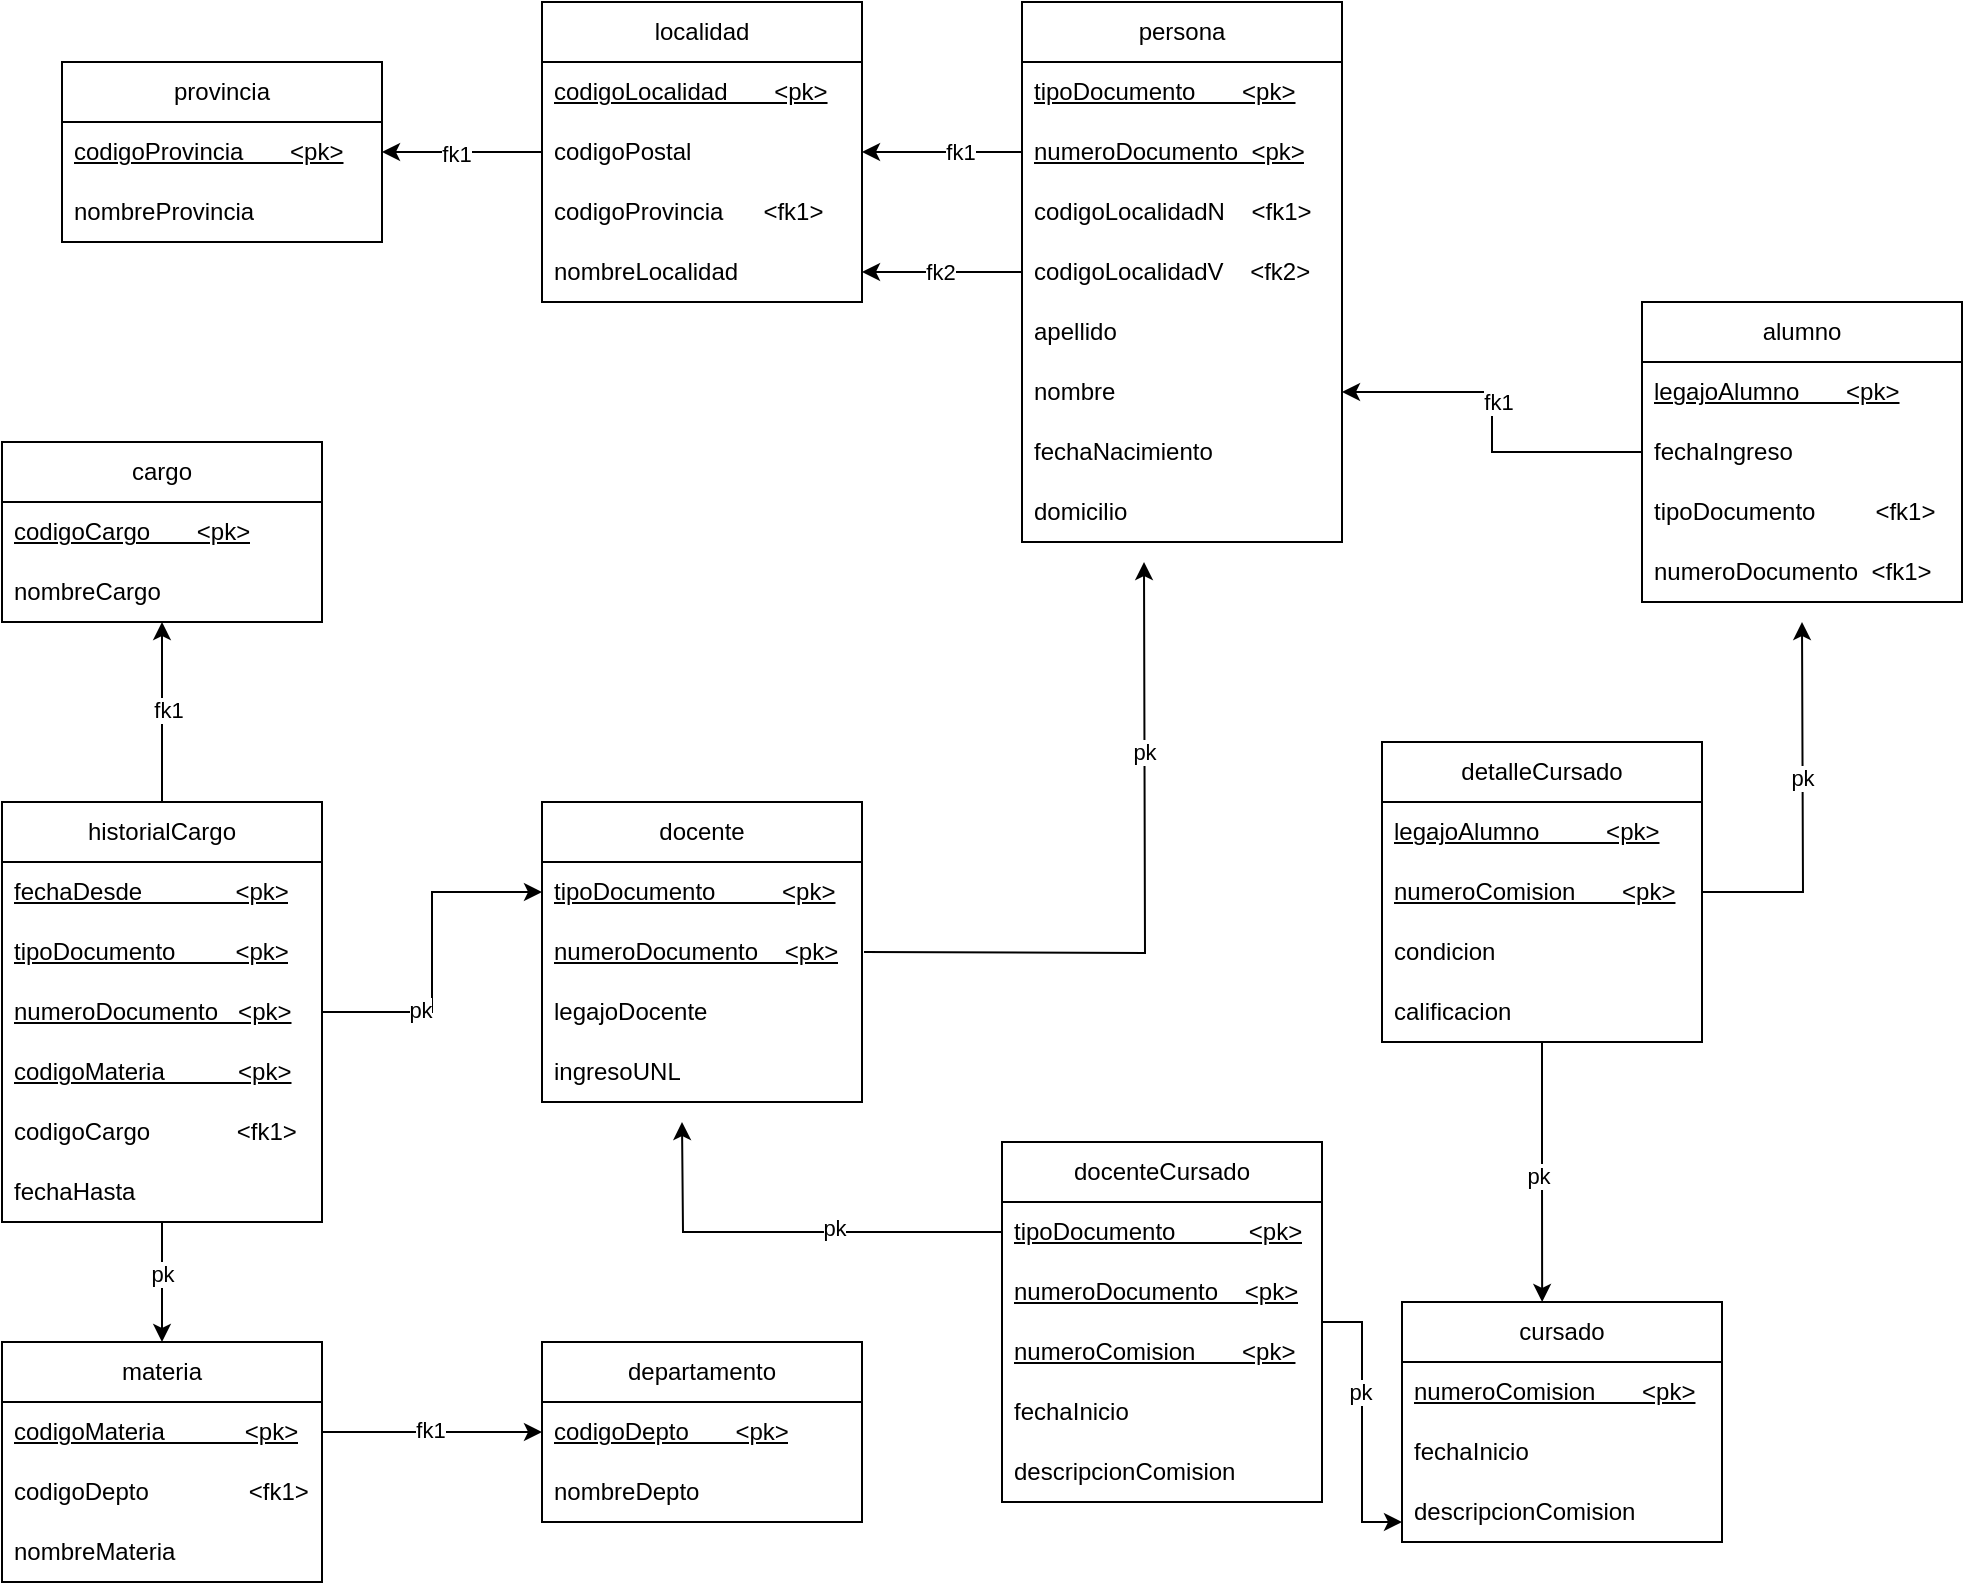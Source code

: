 <mxfile version="24.7.8">
  <diagram name="Page-1" id="DkkqO1HHNTkg7KhhaJUi">
    <mxGraphModel dx="1368" dy="790" grid="1" gridSize="10" guides="1" tooltips="1" connect="1" arrows="1" fold="1" page="1" pageScale="1" pageWidth="850" pageHeight="1100" math="0" shadow="0">
      <root>
        <mxCell id="0" />
        <mxCell id="1" parent="0" />
        <mxCell id="9KElYsGexBoUN2LWAdsH-1" value="provincia" style="swimlane;fontStyle=0;childLayout=stackLayout;horizontal=1;startSize=30;horizontalStack=0;resizeParent=1;resizeParentMax=0;resizeLast=0;collapsible=1;marginBottom=0;whiteSpace=wrap;html=1;" vertex="1" parent="1">
          <mxGeometry x="50" y="60" width="160" height="90" as="geometry" />
        </mxCell>
        <mxCell id="9KElYsGexBoUN2LWAdsH-2" value="&lt;u&gt;codigoProvincia&amp;nbsp;&amp;nbsp;&amp;nbsp;&amp;nbsp;&amp;nbsp;&amp;nbsp; &amp;lt;pk&amp;gt;&lt;/u&gt;" style="text;strokeColor=none;fillColor=none;align=left;verticalAlign=middle;spacingLeft=4;spacingRight=4;overflow=hidden;points=[[0,0.5],[1,0.5]];portConstraint=eastwest;rotatable=0;whiteSpace=wrap;html=1;" vertex="1" parent="9KElYsGexBoUN2LWAdsH-1">
          <mxGeometry y="30" width="160" height="30" as="geometry" />
        </mxCell>
        <mxCell id="9KElYsGexBoUN2LWAdsH-3" value="nombreProvincia" style="text;strokeColor=none;fillColor=none;align=left;verticalAlign=middle;spacingLeft=4;spacingRight=4;overflow=hidden;points=[[0,0.5],[1,0.5]];portConstraint=eastwest;rotatable=0;whiteSpace=wrap;html=1;" vertex="1" parent="9KElYsGexBoUN2LWAdsH-1">
          <mxGeometry y="60" width="160" height="30" as="geometry" />
        </mxCell>
        <mxCell id="9KElYsGexBoUN2LWAdsH-5" value="&lt;div&gt;cargo&lt;/div&gt;" style="swimlane;fontStyle=0;childLayout=stackLayout;horizontal=1;startSize=30;horizontalStack=0;resizeParent=1;resizeParentMax=0;resizeLast=0;collapsible=1;marginBottom=0;whiteSpace=wrap;html=1;" vertex="1" parent="1">
          <mxGeometry x="20" y="250" width="160" height="90" as="geometry" />
        </mxCell>
        <mxCell id="9KElYsGexBoUN2LWAdsH-6" value="&lt;u&gt;codigoCargo &amp;nbsp;&amp;nbsp;&amp;nbsp;&amp;nbsp;&amp;nbsp; &amp;lt;pk&amp;gt;&lt;/u&gt;" style="text;strokeColor=none;fillColor=none;align=left;verticalAlign=middle;spacingLeft=4;spacingRight=4;overflow=hidden;points=[[0,0.5],[1,0.5]];portConstraint=eastwest;rotatable=0;whiteSpace=wrap;html=1;" vertex="1" parent="9KElYsGexBoUN2LWAdsH-5">
          <mxGeometry y="30" width="160" height="30" as="geometry" />
        </mxCell>
        <mxCell id="9KElYsGexBoUN2LWAdsH-7" value="nombreCargo" style="text;strokeColor=none;fillColor=none;align=left;verticalAlign=middle;spacingLeft=4;spacingRight=4;overflow=hidden;points=[[0,0.5],[1,0.5]];portConstraint=eastwest;rotatable=0;whiteSpace=wrap;html=1;" vertex="1" parent="9KElYsGexBoUN2LWAdsH-5">
          <mxGeometry y="60" width="160" height="30" as="geometry" />
        </mxCell>
        <mxCell id="9KElYsGexBoUN2LWAdsH-8" value="departamento" style="swimlane;fontStyle=0;childLayout=stackLayout;horizontal=1;startSize=30;horizontalStack=0;resizeParent=1;resizeParentMax=0;resizeLast=0;collapsible=1;marginBottom=0;whiteSpace=wrap;html=1;" vertex="1" parent="1">
          <mxGeometry x="290" y="700" width="160" height="90" as="geometry" />
        </mxCell>
        <mxCell id="9KElYsGexBoUN2LWAdsH-9" value="&lt;u&gt;codigoDepto &amp;nbsp;&amp;nbsp;&amp;nbsp;&amp;nbsp;&amp;nbsp; &amp;lt;pk&amp;gt;&lt;/u&gt;" style="text;strokeColor=none;fillColor=none;align=left;verticalAlign=middle;spacingLeft=4;spacingRight=4;overflow=hidden;points=[[0,0.5],[1,0.5]];portConstraint=eastwest;rotatable=0;whiteSpace=wrap;html=1;" vertex="1" parent="9KElYsGexBoUN2LWAdsH-8">
          <mxGeometry y="30" width="160" height="30" as="geometry" />
        </mxCell>
        <mxCell id="9KElYsGexBoUN2LWAdsH-10" value="&lt;div&gt;nombreDepto&lt;/div&gt;" style="text;strokeColor=none;fillColor=none;align=left;verticalAlign=middle;spacingLeft=4;spacingRight=4;overflow=hidden;points=[[0,0.5],[1,0.5]];portConstraint=eastwest;rotatable=0;whiteSpace=wrap;html=1;" vertex="1" parent="9KElYsGexBoUN2LWAdsH-8">
          <mxGeometry y="60" width="160" height="30" as="geometry" />
        </mxCell>
        <mxCell id="9KElYsGexBoUN2LWAdsH-16" style="edgeStyle=orthogonalEdgeStyle;rounded=0;orthogonalLoop=1;jettySize=auto;html=1;entryX=1;entryY=0.5;entryDx=0;entryDy=0;" edge="1" parent="1" source="9KElYsGexBoUN2LWAdsH-11" target="9KElYsGexBoUN2LWAdsH-2">
          <mxGeometry relative="1" as="geometry" />
        </mxCell>
        <mxCell id="9KElYsGexBoUN2LWAdsH-54" value="fk1" style="edgeLabel;html=1;align=center;verticalAlign=middle;resizable=0;points=[];" vertex="1" connectable="0" parent="9KElYsGexBoUN2LWAdsH-16">
          <mxGeometry x="0.086" y="1" relative="1" as="geometry">
            <mxPoint as="offset" />
          </mxGeometry>
        </mxCell>
        <mxCell id="9KElYsGexBoUN2LWAdsH-11" value="localidad" style="swimlane;fontStyle=0;childLayout=stackLayout;horizontal=1;startSize=30;horizontalStack=0;resizeParent=1;resizeParentMax=0;resizeLast=0;collapsible=1;marginBottom=0;whiteSpace=wrap;html=1;" vertex="1" parent="1">
          <mxGeometry x="290" y="30" width="160" height="150" as="geometry" />
        </mxCell>
        <mxCell id="9KElYsGexBoUN2LWAdsH-12" value="&lt;u&gt;codigoLocalidad &amp;nbsp;&amp;nbsp;&amp;nbsp;&amp;nbsp;&amp;nbsp; &amp;lt;pk&amp;gt;&lt;/u&gt;" style="text;strokeColor=none;fillColor=none;align=left;verticalAlign=middle;spacingLeft=4;spacingRight=4;overflow=hidden;points=[[0,0.5],[1,0.5]];portConstraint=eastwest;rotatable=0;whiteSpace=wrap;html=1;" vertex="1" parent="9KElYsGexBoUN2LWAdsH-11">
          <mxGeometry y="30" width="160" height="30" as="geometry" />
        </mxCell>
        <mxCell id="9KElYsGexBoUN2LWAdsH-14" value="codigoPostal" style="text;strokeColor=none;fillColor=none;align=left;verticalAlign=middle;spacingLeft=4;spacingRight=4;overflow=hidden;points=[[0,0.5],[1,0.5]];portConstraint=eastwest;rotatable=0;whiteSpace=wrap;html=1;" vertex="1" parent="9KElYsGexBoUN2LWAdsH-11">
          <mxGeometry y="60" width="160" height="30" as="geometry" />
        </mxCell>
        <mxCell id="9KElYsGexBoUN2LWAdsH-15" value="codigoProvincia&amp;nbsp;&amp;nbsp;&amp;nbsp;&amp;nbsp;&amp;nbsp; &amp;lt;fk1&amp;gt;" style="text;strokeColor=none;fillColor=none;align=left;verticalAlign=middle;spacingLeft=4;spacingRight=4;overflow=hidden;points=[[0,0.5],[1,0.5]];portConstraint=eastwest;rotatable=0;whiteSpace=wrap;html=1;" vertex="1" parent="9KElYsGexBoUN2LWAdsH-11">
          <mxGeometry y="90" width="160" height="30" as="geometry" />
        </mxCell>
        <mxCell id="9KElYsGexBoUN2LWAdsH-13" value="nombreLocalidad" style="text;strokeColor=none;fillColor=none;align=left;verticalAlign=middle;spacingLeft=4;spacingRight=4;overflow=hidden;points=[[0,0.5],[1,0.5]];portConstraint=eastwest;rotatable=0;whiteSpace=wrap;html=1;" vertex="1" parent="9KElYsGexBoUN2LWAdsH-11">
          <mxGeometry y="120" width="160" height="30" as="geometry" />
        </mxCell>
        <mxCell id="9KElYsGexBoUN2LWAdsH-22" value="persona" style="swimlane;fontStyle=0;childLayout=stackLayout;horizontal=1;startSize=30;horizontalStack=0;resizeParent=1;resizeParentMax=0;resizeLast=0;collapsible=1;marginBottom=0;whiteSpace=wrap;html=1;" vertex="1" parent="1">
          <mxGeometry x="530" y="30" width="160" height="270" as="geometry" />
        </mxCell>
        <mxCell id="9KElYsGexBoUN2LWAdsH-23" value="&lt;u&gt;tipoDocumento &amp;nbsp;&amp;nbsp;&amp;nbsp;&amp;nbsp;&amp;nbsp; &amp;lt;pk&amp;gt;&lt;/u&gt;" style="text;strokeColor=none;fillColor=none;align=left;verticalAlign=middle;spacingLeft=4;spacingRight=4;overflow=hidden;points=[[0,0.5],[1,0.5]];portConstraint=eastwest;rotatable=0;whiteSpace=wrap;html=1;" vertex="1" parent="9KElYsGexBoUN2LWAdsH-22">
          <mxGeometry y="30" width="160" height="30" as="geometry" />
        </mxCell>
        <mxCell id="9KElYsGexBoUN2LWAdsH-24" value="&lt;u&gt;numeroDocumento&amp;nbsp; &amp;lt;pk&amp;gt;&lt;/u&gt;" style="text;strokeColor=none;fillColor=none;align=left;verticalAlign=middle;spacingLeft=4;spacingRight=4;overflow=hidden;points=[[0,0.5],[1,0.5]];portConstraint=eastwest;rotatable=0;whiteSpace=wrap;html=1;" vertex="1" parent="9KElYsGexBoUN2LWAdsH-22">
          <mxGeometry y="60" width="160" height="30" as="geometry" />
        </mxCell>
        <mxCell id="9KElYsGexBoUN2LWAdsH-33" value="codigoLocalidadN&amp;nbsp;&amp;nbsp;&amp;nbsp; &amp;lt;fk1&amp;gt;" style="text;strokeColor=none;fillColor=none;align=left;verticalAlign=middle;spacingLeft=4;spacingRight=4;overflow=hidden;points=[[0,0.5],[1,0.5]];portConstraint=eastwest;rotatable=0;whiteSpace=wrap;html=1;" vertex="1" parent="9KElYsGexBoUN2LWAdsH-22">
          <mxGeometry y="90" width="160" height="30" as="geometry" />
        </mxCell>
        <mxCell id="9KElYsGexBoUN2LWAdsH-34" value="codigoLocalidadV&amp;nbsp;&amp;nbsp;&amp;nbsp; &amp;lt;fk2&amp;gt;" style="text;strokeColor=none;fillColor=none;align=left;verticalAlign=middle;spacingLeft=4;spacingRight=4;overflow=hidden;points=[[0,0.5],[1,0.5]];portConstraint=eastwest;rotatable=0;whiteSpace=wrap;html=1;" vertex="1" parent="9KElYsGexBoUN2LWAdsH-22">
          <mxGeometry y="120" width="160" height="30" as="geometry" />
        </mxCell>
        <mxCell id="9KElYsGexBoUN2LWAdsH-31" value="apellido" style="text;strokeColor=none;fillColor=none;align=left;verticalAlign=middle;spacingLeft=4;spacingRight=4;overflow=hidden;points=[[0,0.5],[1,0.5]];portConstraint=eastwest;rotatable=0;whiteSpace=wrap;html=1;" vertex="1" parent="9KElYsGexBoUN2LWAdsH-22">
          <mxGeometry y="150" width="160" height="30" as="geometry" />
        </mxCell>
        <mxCell id="9KElYsGexBoUN2LWAdsH-32" value="nombre" style="text;strokeColor=none;fillColor=none;align=left;verticalAlign=middle;spacingLeft=4;spacingRight=4;overflow=hidden;points=[[0,0.5],[1,0.5]];portConstraint=eastwest;rotatable=0;whiteSpace=wrap;html=1;" vertex="1" parent="9KElYsGexBoUN2LWAdsH-22">
          <mxGeometry y="180" width="160" height="30" as="geometry" />
        </mxCell>
        <mxCell id="9KElYsGexBoUN2LWAdsH-30" value="fechaNacimiento" style="text;strokeColor=none;fillColor=none;align=left;verticalAlign=middle;spacingLeft=4;spacingRight=4;overflow=hidden;points=[[0,0.5],[1,0.5]];portConstraint=eastwest;rotatable=0;whiteSpace=wrap;html=1;" vertex="1" parent="9KElYsGexBoUN2LWAdsH-22">
          <mxGeometry y="210" width="160" height="30" as="geometry" />
        </mxCell>
        <mxCell id="9KElYsGexBoUN2LWAdsH-25" value="&lt;div&gt;domicilio&lt;/div&gt;" style="text;strokeColor=none;fillColor=none;align=left;verticalAlign=middle;spacingLeft=4;spacingRight=4;overflow=hidden;points=[[0,0.5],[1,0.5]];portConstraint=eastwest;rotatable=0;whiteSpace=wrap;html=1;" vertex="1" parent="9KElYsGexBoUN2LWAdsH-22">
          <mxGeometry y="240" width="160" height="30" as="geometry" />
        </mxCell>
        <mxCell id="9KElYsGexBoUN2LWAdsH-38" style="edgeStyle=orthogonalEdgeStyle;rounded=0;orthogonalLoop=1;jettySize=auto;html=1;entryX=1;entryY=0.5;entryDx=0;entryDy=0;" edge="1" parent="1" source="9KElYsGexBoUN2LWAdsH-24" target="9KElYsGexBoUN2LWAdsH-14">
          <mxGeometry relative="1" as="geometry" />
        </mxCell>
        <mxCell id="9KElYsGexBoUN2LWAdsH-51" value="fk1" style="edgeLabel;html=1;align=center;verticalAlign=middle;resizable=0;points=[];" vertex="1" connectable="0" parent="9KElYsGexBoUN2LWAdsH-38">
          <mxGeometry x="-0.229" relative="1" as="geometry">
            <mxPoint as="offset" />
          </mxGeometry>
        </mxCell>
        <mxCell id="9KElYsGexBoUN2LWAdsH-46" style="edgeStyle=orthogonalEdgeStyle;rounded=0;orthogonalLoop=1;jettySize=auto;html=1;" edge="1" parent="1">
          <mxGeometry relative="1" as="geometry">
            <mxPoint x="591" y="310" as="targetPoint" />
            <mxPoint x="451" y="505" as="sourcePoint" />
          </mxGeometry>
        </mxCell>
        <mxCell id="9KElYsGexBoUN2LWAdsH-58" value="&lt;div&gt;pk&lt;/div&gt;" style="edgeLabel;html=1;align=center;verticalAlign=middle;resizable=0;points=[];" vertex="1" connectable="0" parent="9KElYsGexBoUN2LWAdsH-46">
          <mxGeometry x="0.434" relative="1" as="geometry">
            <mxPoint as="offset" />
          </mxGeometry>
        </mxCell>
        <mxCell id="9KElYsGexBoUN2LWAdsH-39" value="docente" style="swimlane;fontStyle=0;childLayout=stackLayout;horizontal=1;startSize=30;horizontalStack=0;resizeParent=1;resizeParentMax=0;resizeLast=0;collapsible=1;marginBottom=0;whiteSpace=wrap;html=1;" vertex="1" parent="1">
          <mxGeometry x="290" y="430" width="160" height="150" as="geometry">
            <mxRectangle x="290" y="430" width="80" height="30" as="alternateBounds" />
          </mxGeometry>
        </mxCell>
        <mxCell id="9KElYsGexBoUN2LWAdsH-56" value="&lt;u&gt;tipoDocumento &amp;nbsp;&amp;nbsp; &amp;nbsp;&amp;nbsp;&amp;nbsp;&amp;nbsp;&amp;nbsp; &amp;lt;pk&amp;gt;&lt;/u&gt;" style="text;strokeColor=none;fillColor=none;align=left;verticalAlign=middle;spacingLeft=4;spacingRight=4;overflow=hidden;points=[[0,0.5],[1,0.5]];portConstraint=eastwest;rotatable=0;whiteSpace=wrap;html=1;" vertex="1" parent="9KElYsGexBoUN2LWAdsH-39">
          <mxGeometry y="30" width="160" height="30" as="geometry" />
        </mxCell>
        <mxCell id="9KElYsGexBoUN2LWAdsH-57" value="&lt;u&gt;numeroDocumento&amp;nbsp;&amp;nbsp;&amp;nbsp; &amp;lt;pk&amp;gt;&lt;/u&gt;" style="text;strokeColor=none;fillColor=none;align=left;verticalAlign=middle;spacingLeft=4;spacingRight=4;overflow=hidden;points=[[0,0.5],[1,0.5]];portConstraint=eastwest;rotatable=0;whiteSpace=wrap;html=1;" vertex="1" parent="9KElYsGexBoUN2LWAdsH-39">
          <mxGeometry y="60" width="160" height="30" as="geometry" />
        </mxCell>
        <mxCell id="9KElYsGexBoUN2LWAdsH-40" value="legajoDocente &amp;nbsp;&amp;nbsp;&amp;nbsp; " style="text;strokeColor=none;fillColor=none;align=left;verticalAlign=middle;spacingLeft=4;spacingRight=4;overflow=hidden;points=[[0,0.5],[1,0.5]];portConstraint=eastwest;rotatable=0;whiteSpace=wrap;html=1;" vertex="1" parent="9KElYsGexBoUN2LWAdsH-39">
          <mxGeometry y="90" width="160" height="30" as="geometry" />
        </mxCell>
        <mxCell id="9KElYsGexBoUN2LWAdsH-41" value="ingresoUNL" style="text;strokeColor=none;fillColor=none;align=left;verticalAlign=middle;spacingLeft=4;spacingRight=4;overflow=hidden;points=[[0,0.5],[1,0.5]];portConstraint=eastwest;rotatable=0;whiteSpace=wrap;html=1;" vertex="1" parent="9KElYsGexBoUN2LWAdsH-39">
          <mxGeometry y="120" width="160" height="30" as="geometry" />
        </mxCell>
        <mxCell id="9KElYsGexBoUN2LWAdsH-42" value="alumno" style="swimlane;fontStyle=0;childLayout=stackLayout;horizontal=1;startSize=30;horizontalStack=0;resizeParent=1;resizeParentMax=0;resizeLast=0;collapsible=1;marginBottom=0;whiteSpace=wrap;html=1;" vertex="1" parent="1">
          <mxGeometry x="840" y="180" width="160" height="150" as="geometry" />
        </mxCell>
        <mxCell id="9KElYsGexBoUN2LWAdsH-43" value="&lt;u&gt;legajoAlumno &amp;nbsp;&amp;nbsp;&amp;nbsp;&amp;nbsp;&amp;nbsp; &amp;lt;pk&amp;gt;&lt;/u&gt;" style="text;strokeColor=none;fillColor=none;align=left;verticalAlign=middle;spacingLeft=4;spacingRight=4;overflow=hidden;points=[[0,0.5],[1,0.5]];portConstraint=eastwest;rotatable=0;whiteSpace=wrap;html=1;" vertex="1" parent="9KElYsGexBoUN2LWAdsH-42">
          <mxGeometry y="30" width="160" height="30" as="geometry" />
        </mxCell>
        <mxCell id="9KElYsGexBoUN2LWAdsH-47" value="fechaIngreso" style="text;strokeColor=none;fillColor=none;align=left;verticalAlign=middle;spacingLeft=4;spacingRight=4;overflow=hidden;points=[[0,0.5],[1,0.5]];portConstraint=eastwest;rotatable=0;whiteSpace=wrap;html=1;" vertex="1" parent="9KElYsGexBoUN2LWAdsH-42">
          <mxGeometry y="60" width="160" height="30" as="geometry" />
        </mxCell>
        <mxCell id="9KElYsGexBoUN2LWAdsH-44" value="tipoDocumento&amp;nbsp;&amp;nbsp;&amp;nbsp;&amp;nbsp;&amp;nbsp;&amp;nbsp;&amp;nbsp;&amp;nbsp; &amp;lt;fk1&amp;gt;" style="text;strokeColor=none;fillColor=none;align=left;verticalAlign=middle;spacingLeft=4;spacingRight=4;overflow=hidden;points=[[0,0.5],[1,0.5]];portConstraint=eastwest;rotatable=0;whiteSpace=wrap;html=1;" vertex="1" parent="9KElYsGexBoUN2LWAdsH-42">
          <mxGeometry y="90" width="160" height="30" as="geometry" />
        </mxCell>
        <mxCell id="9KElYsGexBoUN2LWAdsH-48" value="numeroDocumento&amp;nbsp; &amp;lt;fk1&amp;gt;" style="text;strokeColor=none;fillColor=none;align=left;verticalAlign=middle;spacingLeft=4;spacingRight=4;overflow=hidden;points=[[0,0.5],[1,0.5]];portConstraint=eastwest;rotatable=0;whiteSpace=wrap;html=1;" vertex="1" parent="9KElYsGexBoUN2LWAdsH-42">
          <mxGeometry y="120" width="160" height="30" as="geometry" />
        </mxCell>
        <mxCell id="9KElYsGexBoUN2LWAdsH-45" style="edgeStyle=orthogonalEdgeStyle;rounded=0;orthogonalLoop=1;jettySize=auto;html=1;entryX=1;entryY=0.5;entryDx=0;entryDy=0;" edge="1" parent="1" source="9KElYsGexBoUN2LWAdsH-42" target="9KElYsGexBoUN2LWAdsH-32">
          <mxGeometry relative="1" as="geometry" />
        </mxCell>
        <mxCell id="9KElYsGexBoUN2LWAdsH-49" value="fk1" style="edgeLabel;html=1;align=center;verticalAlign=middle;resizable=0;points=[];" vertex="1" connectable="0" parent="9KElYsGexBoUN2LWAdsH-45">
          <mxGeometry x="0.115" y="-3" relative="1" as="geometry">
            <mxPoint as="offset" />
          </mxGeometry>
        </mxCell>
        <mxCell id="9KElYsGexBoUN2LWAdsH-52" style="edgeStyle=orthogonalEdgeStyle;rounded=0;orthogonalLoop=1;jettySize=auto;html=1;entryX=1;entryY=0.5;entryDx=0;entryDy=0;" edge="1" parent="1" source="9KElYsGexBoUN2LWAdsH-34" target="9KElYsGexBoUN2LWAdsH-13">
          <mxGeometry relative="1" as="geometry" />
        </mxCell>
        <mxCell id="9KElYsGexBoUN2LWAdsH-53" value="fk2" style="edgeLabel;html=1;align=center;verticalAlign=middle;resizable=0;points=[];" vertex="1" connectable="0" parent="9KElYsGexBoUN2LWAdsH-52">
          <mxGeometry x="0.043" relative="1" as="geometry">
            <mxPoint as="offset" />
          </mxGeometry>
        </mxCell>
        <mxCell id="9KElYsGexBoUN2LWAdsH-65" style="edgeStyle=orthogonalEdgeStyle;rounded=0;orthogonalLoop=1;jettySize=auto;html=1;entryX=0;entryY=0.5;entryDx=0;entryDy=0;" edge="1" parent="1" source="9KElYsGexBoUN2LWAdsH-62" target="9KElYsGexBoUN2LWAdsH-56">
          <mxGeometry relative="1" as="geometry" />
        </mxCell>
        <mxCell id="9KElYsGexBoUN2LWAdsH-68" value="pk" style="edgeLabel;html=1;align=center;verticalAlign=middle;resizable=0;points=[];" vertex="1" connectable="0" parent="9KElYsGexBoUN2LWAdsH-65">
          <mxGeometry x="-0.424" y="1" relative="1" as="geometry">
            <mxPoint as="offset" />
          </mxGeometry>
        </mxCell>
        <mxCell id="9KElYsGexBoUN2LWAdsH-70" style="edgeStyle=orthogonalEdgeStyle;rounded=0;orthogonalLoop=1;jettySize=auto;html=1;" edge="1" parent="1" source="9KElYsGexBoUN2LWAdsH-62">
          <mxGeometry relative="1" as="geometry">
            <mxPoint x="100" y="340" as="targetPoint" />
          </mxGeometry>
        </mxCell>
        <mxCell id="9KElYsGexBoUN2LWAdsH-71" value="fk1" style="edgeLabel;html=1;align=center;verticalAlign=middle;resizable=0;points=[];" vertex="1" connectable="0" parent="9KElYsGexBoUN2LWAdsH-70">
          <mxGeometry x="0.03" y="-2" relative="1" as="geometry">
            <mxPoint as="offset" />
          </mxGeometry>
        </mxCell>
        <mxCell id="9KElYsGexBoUN2LWAdsH-76" style="edgeStyle=orthogonalEdgeStyle;rounded=0;orthogonalLoop=1;jettySize=auto;html=1;entryX=0.5;entryY=0;entryDx=0;entryDy=0;" edge="1" parent="1" source="9KElYsGexBoUN2LWAdsH-62" target="9KElYsGexBoUN2LWAdsH-72">
          <mxGeometry relative="1" as="geometry" />
        </mxCell>
        <mxCell id="9KElYsGexBoUN2LWAdsH-77" value="pk" style="edgeLabel;html=1;align=center;verticalAlign=middle;resizable=0;points=[];" vertex="1" connectable="0" parent="9KElYsGexBoUN2LWAdsH-76">
          <mxGeometry x="-0.148" relative="1" as="geometry">
            <mxPoint as="offset" />
          </mxGeometry>
        </mxCell>
        <mxCell id="9KElYsGexBoUN2LWAdsH-62" value="historialCargo" style="swimlane;fontStyle=0;childLayout=stackLayout;horizontal=1;startSize=30;horizontalStack=0;resizeParent=1;resizeParentMax=0;resizeLast=0;collapsible=1;marginBottom=0;whiteSpace=wrap;html=1;" vertex="1" parent="1">
          <mxGeometry x="20" y="430" width="160" height="210" as="geometry" />
        </mxCell>
        <mxCell id="9KElYsGexBoUN2LWAdsH-63" value="&lt;u&gt;fechaDesde &amp;nbsp;&amp;nbsp;&amp;nbsp;&amp;nbsp;&amp;nbsp;&amp;nbsp;&amp;nbsp;&amp;nbsp;&amp;nbsp;&amp;nbsp;&amp;nbsp;&amp;nbsp; &amp;lt;pk&amp;gt;&lt;/u&gt;" style="text;strokeColor=none;fillColor=none;align=left;verticalAlign=middle;spacingLeft=4;spacingRight=4;overflow=hidden;points=[[0,0.5],[1,0.5]];portConstraint=eastwest;rotatable=0;whiteSpace=wrap;html=1;" vertex="1" parent="9KElYsGexBoUN2LWAdsH-62">
          <mxGeometry y="30" width="160" height="30" as="geometry" />
        </mxCell>
        <mxCell id="9KElYsGexBoUN2LWAdsH-67" value="&lt;u&gt;tipoDocumento&amp;nbsp;&amp;nbsp;&amp;nbsp;&amp;nbsp;&amp;nbsp;&amp;nbsp;&amp;nbsp;&amp;nbsp; &amp;lt;pk&amp;gt;&lt;/u&gt;" style="text;strokeColor=none;fillColor=none;align=left;verticalAlign=middle;spacingLeft=4;spacingRight=4;overflow=hidden;points=[[0,0.5],[1,0.5]];portConstraint=eastwest;rotatable=0;whiteSpace=wrap;html=1;" vertex="1" parent="9KElYsGexBoUN2LWAdsH-62">
          <mxGeometry y="60" width="160" height="30" as="geometry" />
        </mxCell>
        <mxCell id="9KElYsGexBoUN2LWAdsH-66" value="&lt;u&gt;numeroDocumento&amp;nbsp;&amp;nbsp; &amp;lt;pk&amp;gt;&lt;/u&gt;" style="text;strokeColor=none;fillColor=none;align=left;verticalAlign=middle;spacingLeft=4;spacingRight=4;overflow=hidden;points=[[0,0.5],[1,0.5]];portConstraint=eastwest;rotatable=0;whiteSpace=wrap;html=1;" vertex="1" parent="9KElYsGexBoUN2LWAdsH-62">
          <mxGeometry y="90" width="160" height="30" as="geometry" />
        </mxCell>
        <mxCell id="9KElYsGexBoUN2LWAdsH-75" value="&lt;u&gt;codigoMateria &amp;nbsp;&amp;nbsp;&amp;nbsp;&amp;nbsp;&amp;nbsp;&amp;nbsp;&amp;nbsp;&amp;nbsp;&amp;nbsp; &amp;lt;pk&amp;gt;&lt;/u&gt;" style="text;strokeColor=none;fillColor=none;align=left;verticalAlign=middle;spacingLeft=4;spacingRight=4;overflow=hidden;points=[[0,0.5],[1,0.5]];portConstraint=eastwest;rotatable=0;whiteSpace=wrap;html=1;" vertex="1" parent="9KElYsGexBoUN2LWAdsH-62">
          <mxGeometry y="120" width="160" height="30" as="geometry" />
        </mxCell>
        <mxCell id="9KElYsGexBoUN2LWAdsH-69" value="codigoCargo &amp;nbsp; &amp;nbsp; &amp;nbsp; &amp;nbsp; &amp;nbsp; &amp;nbsp; &amp;lt;fk1&amp;gt;" style="text;strokeColor=none;fillColor=none;align=left;verticalAlign=middle;spacingLeft=4;spacingRight=4;overflow=hidden;points=[[0,0.5],[1,0.5]];portConstraint=eastwest;rotatable=0;whiteSpace=wrap;html=1;" vertex="1" parent="9KElYsGexBoUN2LWAdsH-62">
          <mxGeometry y="150" width="160" height="30" as="geometry" />
        </mxCell>
        <mxCell id="9KElYsGexBoUN2LWAdsH-64" value="fechaHasta" style="text;strokeColor=none;fillColor=none;align=left;verticalAlign=middle;spacingLeft=4;spacingRight=4;overflow=hidden;points=[[0,0.5],[1,0.5]];portConstraint=eastwest;rotatable=0;whiteSpace=wrap;html=1;" vertex="1" parent="9KElYsGexBoUN2LWAdsH-62">
          <mxGeometry y="180" width="160" height="30" as="geometry" />
        </mxCell>
        <mxCell id="9KElYsGexBoUN2LWAdsH-72" value="materia" style="swimlane;fontStyle=0;childLayout=stackLayout;horizontal=1;startSize=30;horizontalStack=0;resizeParent=1;resizeParentMax=0;resizeLast=0;collapsible=1;marginBottom=0;whiteSpace=wrap;html=1;" vertex="1" parent="1">
          <mxGeometry x="20" y="700" width="160" height="120" as="geometry" />
        </mxCell>
        <mxCell id="9KElYsGexBoUN2LWAdsH-73" value="&lt;u&gt;codigoMateria &amp;nbsp;&amp;nbsp;&amp;nbsp;&amp;nbsp; &amp;nbsp; &amp;nbsp; &amp;nbsp; &amp;lt;pk&amp;gt;&lt;/u&gt;" style="text;strokeColor=none;fillColor=none;align=left;verticalAlign=middle;spacingLeft=4;spacingRight=4;overflow=hidden;points=[[0,0.5],[1,0.5]];portConstraint=eastwest;rotatable=0;whiteSpace=wrap;html=1;" vertex="1" parent="9KElYsGexBoUN2LWAdsH-72">
          <mxGeometry y="30" width="160" height="30" as="geometry" />
        </mxCell>
        <mxCell id="9KElYsGexBoUN2LWAdsH-79" value="codigoDepto &amp;nbsp;&amp;nbsp;&amp;nbsp;&amp;nbsp; &amp;nbsp; &amp;nbsp; &amp;nbsp; &amp;nbsp;&amp;nbsp; &amp;lt;fk1&amp;gt;" style="text;strokeColor=none;fillColor=none;align=left;verticalAlign=middle;spacingLeft=4;spacingRight=4;overflow=hidden;points=[[0,0.5],[1,0.5]];portConstraint=eastwest;rotatable=0;whiteSpace=wrap;html=1;" vertex="1" parent="9KElYsGexBoUN2LWAdsH-72">
          <mxGeometry y="60" width="160" height="30" as="geometry" />
        </mxCell>
        <mxCell id="9KElYsGexBoUN2LWAdsH-74" value="&lt;div&gt;nombreMateria&lt;/div&gt;" style="text;strokeColor=none;fillColor=none;align=left;verticalAlign=middle;spacingLeft=4;spacingRight=4;overflow=hidden;points=[[0,0.5],[1,0.5]];portConstraint=eastwest;rotatable=0;whiteSpace=wrap;html=1;" vertex="1" parent="9KElYsGexBoUN2LWAdsH-72">
          <mxGeometry y="90" width="160" height="30" as="geometry" />
        </mxCell>
        <mxCell id="9KElYsGexBoUN2LWAdsH-78" style="edgeStyle=orthogonalEdgeStyle;rounded=0;orthogonalLoop=1;jettySize=auto;html=1;entryX=0;entryY=0.5;entryDx=0;entryDy=0;" edge="1" parent="1" source="9KElYsGexBoUN2LWAdsH-73" target="9KElYsGexBoUN2LWAdsH-8">
          <mxGeometry relative="1" as="geometry" />
        </mxCell>
        <mxCell id="9KElYsGexBoUN2LWAdsH-80" value="fk1" style="edgeLabel;html=1;align=center;verticalAlign=middle;resizable=0;points=[];" vertex="1" connectable="0" parent="9KElYsGexBoUN2LWAdsH-78">
          <mxGeometry x="-0.029" y="1" relative="1" as="geometry">
            <mxPoint as="offset" />
          </mxGeometry>
        </mxCell>
        <mxCell id="9KElYsGexBoUN2LWAdsH-84" value="cursado" style="swimlane;fontStyle=0;childLayout=stackLayout;horizontal=1;startSize=30;horizontalStack=0;resizeParent=1;resizeParentMax=0;resizeLast=0;collapsible=1;marginBottom=0;whiteSpace=wrap;html=1;" vertex="1" parent="1">
          <mxGeometry x="720" y="680" width="160" height="120" as="geometry" />
        </mxCell>
        <mxCell id="9KElYsGexBoUN2LWAdsH-85" value="&lt;u&gt;numeroComision &amp;nbsp;&amp;nbsp;&amp;nbsp;&amp;nbsp;&amp;nbsp; &amp;lt;pk&amp;gt;&lt;/u&gt;" style="text;strokeColor=none;fillColor=none;align=left;verticalAlign=middle;spacingLeft=4;spacingRight=4;overflow=hidden;points=[[0,0.5],[1,0.5]];portConstraint=eastwest;rotatable=0;whiteSpace=wrap;html=1;" vertex="1" parent="9KElYsGexBoUN2LWAdsH-84">
          <mxGeometry y="30" width="160" height="30" as="geometry" />
        </mxCell>
        <mxCell id="9KElYsGexBoUN2LWAdsH-86" value="fechaInicio" style="text;strokeColor=none;fillColor=none;align=left;verticalAlign=middle;spacingLeft=4;spacingRight=4;overflow=hidden;points=[[0,0.5],[1,0.5]];portConstraint=eastwest;rotatable=0;whiteSpace=wrap;html=1;" vertex="1" parent="9KElYsGexBoUN2LWAdsH-84">
          <mxGeometry y="60" width="160" height="30" as="geometry" />
        </mxCell>
        <mxCell id="9KElYsGexBoUN2LWAdsH-87" value="descripcionComision" style="text;strokeColor=none;fillColor=none;align=left;verticalAlign=middle;spacingLeft=4;spacingRight=4;overflow=hidden;points=[[0,0.5],[1,0.5]];portConstraint=eastwest;rotatable=0;whiteSpace=wrap;html=1;" vertex="1" parent="9KElYsGexBoUN2LWAdsH-84">
          <mxGeometry y="90" width="160" height="30" as="geometry" />
        </mxCell>
        <mxCell id="9KElYsGexBoUN2LWAdsH-90" value="docenteCursado" style="swimlane;fontStyle=0;childLayout=stackLayout;horizontal=1;startSize=30;horizontalStack=0;resizeParent=1;resizeParentMax=0;resizeLast=0;collapsible=1;marginBottom=0;whiteSpace=wrap;html=1;" vertex="1" parent="1">
          <mxGeometry x="520" y="600" width="160" height="180" as="geometry" />
        </mxCell>
        <mxCell id="9KElYsGexBoUN2LWAdsH-105" style="edgeStyle=orthogonalEdgeStyle;rounded=0;orthogonalLoop=1;jettySize=auto;html=1;" edge="1" parent="9KElYsGexBoUN2LWAdsH-90" source="9KElYsGexBoUN2LWAdsH-91">
          <mxGeometry relative="1" as="geometry">
            <mxPoint x="-160" y="-10" as="targetPoint" />
          </mxGeometry>
        </mxCell>
        <mxCell id="9KElYsGexBoUN2LWAdsH-110" value="pk" style="edgeLabel;html=1;align=center;verticalAlign=middle;resizable=0;points=[];" vertex="1" connectable="0" parent="9KElYsGexBoUN2LWAdsH-105">
          <mxGeometry x="-0.219" y="-2" relative="1" as="geometry">
            <mxPoint as="offset" />
          </mxGeometry>
        </mxCell>
        <mxCell id="9KElYsGexBoUN2LWAdsH-91" value="&lt;u&gt;tipoDocumento &amp;nbsp;&amp;nbsp;&amp;nbsp;&amp;nbsp;&amp;nbsp;&amp;nbsp;&amp;nbsp;&amp;nbsp;&amp;nbsp; &amp;lt;pk&amp;gt;&lt;/u&gt;" style="text;strokeColor=none;fillColor=none;align=left;verticalAlign=middle;spacingLeft=4;spacingRight=4;overflow=hidden;points=[[0,0.5],[1,0.5]];portConstraint=eastwest;rotatable=0;whiteSpace=wrap;html=1;" vertex="1" parent="9KElYsGexBoUN2LWAdsH-90">
          <mxGeometry y="30" width="160" height="30" as="geometry" />
        </mxCell>
        <mxCell id="9KElYsGexBoUN2LWAdsH-104" value="&lt;u&gt;numeroDocumento&amp;nbsp;&amp;nbsp;&amp;nbsp; &amp;lt;pk&amp;gt;&lt;/u&gt;" style="text;strokeColor=none;fillColor=none;align=left;verticalAlign=middle;spacingLeft=4;spacingRight=4;overflow=hidden;points=[[0,0.5],[1,0.5]];portConstraint=eastwest;rotatable=0;whiteSpace=wrap;html=1;" vertex="1" parent="9KElYsGexBoUN2LWAdsH-90">
          <mxGeometry y="60" width="160" height="30" as="geometry" />
        </mxCell>
        <mxCell id="9KElYsGexBoUN2LWAdsH-108" value="&lt;u&gt;numeroComision &amp;nbsp;&amp;nbsp;&amp;nbsp;&amp;nbsp;&amp;nbsp; &amp;lt;pk&amp;gt;&lt;/u&gt;" style="text;strokeColor=none;fillColor=none;align=left;verticalAlign=middle;spacingLeft=4;spacingRight=4;overflow=hidden;points=[[0,0.5],[1,0.5]];portConstraint=eastwest;rotatable=0;whiteSpace=wrap;html=1;" vertex="1" parent="9KElYsGexBoUN2LWAdsH-90">
          <mxGeometry y="90" width="160" height="30" as="geometry" />
        </mxCell>
        <mxCell id="9KElYsGexBoUN2LWAdsH-92" value="fechaInicio" style="text;strokeColor=none;fillColor=none;align=left;verticalAlign=middle;spacingLeft=4;spacingRight=4;overflow=hidden;points=[[0,0.5],[1,0.5]];portConstraint=eastwest;rotatable=0;whiteSpace=wrap;html=1;" vertex="1" parent="9KElYsGexBoUN2LWAdsH-90">
          <mxGeometry y="120" width="160" height="30" as="geometry" />
        </mxCell>
        <mxCell id="9KElYsGexBoUN2LWAdsH-93" value="descripcionComision" style="text;strokeColor=none;fillColor=none;align=left;verticalAlign=middle;spacingLeft=4;spacingRight=4;overflow=hidden;points=[[0,0.5],[1,0.5]];portConstraint=eastwest;rotatable=0;whiteSpace=wrap;html=1;" vertex="1" parent="9KElYsGexBoUN2LWAdsH-90">
          <mxGeometry y="150" width="160" height="30" as="geometry" />
        </mxCell>
        <mxCell id="9KElYsGexBoUN2LWAdsH-98" style="edgeStyle=orthogonalEdgeStyle;rounded=0;orthogonalLoop=1;jettySize=auto;html=1;" edge="1" parent="1" source="9KElYsGexBoUN2LWAdsH-94">
          <mxGeometry relative="1" as="geometry">
            <mxPoint x="920" y="340" as="targetPoint" />
          </mxGeometry>
        </mxCell>
        <mxCell id="9KElYsGexBoUN2LWAdsH-100" value="pk" style="edgeLabel;html=1;align=center;verticalAlign=middle;resizable=0;points=[];" vertex="1" connectable="0" parent="9KElYsGexBoUN2LWAdsH-98">
          <mxGeometry x="0.164" y="1" relative="1" as="geometry">
            <mxPoint as="offset" />
          </mxGeometry>
        </mxCell>
        <mxCell id="9KElYsGexBoUN2LWAdsH-94" value="detalleCursado" style="swimlane;fontStyle=0;childLayout=stackLayout;horizontal=1;startSize=30;horizontalStack=0;resizeParent=1;resizeParentMax=0;resizeLast=0;collapsible=1;marginBottom=0;whiteSpace=wrap;html=1;" vertex="1" parent="1">
          <mxGeometry x="710" y="400" width="160" height="150" as="geometry" />
        </mxCell>
        <mxCell id="9KElYsGexBoUN2LWAdsH-99" value="&lt;u&gt;legajoAlumno &amp;nbsp;&amp;nbsp;&amp;nbsp;&amp;nbsp;&amp;nbsp;&amp;nbsp;&amp;nbsp;&amp;nbsp; &amp;lt;pk&amp;gt;&lt;/u&gt;" style="text;strokeColor=none;fillColor=none;align=left;verticalAlign=middle;spacingLeft=4;spacingRight=4;overflow=hidden;points=[[0,0.5],[1,0.5]];portConstraint=eastwest;rotatable=0;whiteSpace=wrap;html=1;" vertex="1" parent="9KElYsGexBoUN2LWAdsH-94">
          <mxGeometry y="30" width="160" height="30" as="geometry" />
        </mxCell>
        <mxCell id="9KElYsGexBoUN2LWAdsH-102" value="&lt;u&gt;numeroComision &amp;nbsp;&amp;nbsp;&amp;nbsp;&amp;nbsp;&amp;nbsp; &amp;lt;pk&amp;gt;&lt;/u&gt;" style="text;strokeColor=none;fillColor=none;align=left;verticalAlign=middle;spacingLeft=4;spacingRight=4;overflow=hidden;points=[[0,0.5],[1,0.5]];portConstraint=eastwest;rotatable=0;whiteSpace=wrap;html=1;" vertex="1" parent="9KElYsGexBoUN2LWAdsH-94">
          <mxGeometry y="60" width="160" height="30" as="geometry" />
        </mxCell>
        <mxCell id="9KElYsGexBoUN2LWAdsH-95" value="condicion &amp;nbsp;&amp;nbsp;&amp;nbsp;&amp;nbsp;&amp;nbsp; " style="text;strokeColor=none;fillColor=none;align=left;verticalAlign=middle;spacingLeft=4;spacingRight=4;overflow=hidden;points=[[0,0.5],[1,0.5]];portConstraint=eastwest;rotatable=0;whiteSpace=wrap;html=1;" vertex="1" parent="9KElYsGexBoUN2LWAdsH-94">
          <mxGeometry y="90" width="160" height="30" as="geometry" />
        </mxCell>
        <mxCell id="9KElYsGexBoUN2LWAdsH-96" value="calificacion " style="text;strokeColor=none;fillColor=none;align=left;verticalAlign=middle;spacingLeft=4;spacingRight=4;overflow=hidden;points=[[0,0.5],[1,0.5]];portConstraint=eastwest;rotatable=0;whiteSpace=wrap;html=1;" vertex="1" parent="9KElYsGexBoUN2LWAdsH-94">
          <mxGeometry y="120" width="160" height="30" as="geometry" />
        </mxCell>
        <mxCell id="9KElYsGexBoUN2LWAdsH-101" style="edgeStyle=orthogonalEdgeStyle;rounded=0;orthogonalLoop=1;jettySize=auto;html=1;entryX=0.438;entryY=0;entryDx=0;entryDy=0;entryPerimeter=0;" edge="1" parent="1" source="9KElYsGexBoUN2LWAdsH-94" target="9KElYsGexBoUN2LWAdsH-84">
          <mxGeometry relative="1" as="geometry" />
        </mxCell>
        <mxCell id="9KElYsGexBoUN2LWAdsH-103" value="pk" style="edgeLabel;html=1;align=center;verticalAlign=middle;resizable=0;points=[];" vertex="1" connectable="0" parent="9KElYsGexBoUN2LWAdsH-101">
          <mxGeometry x="0.032" y="-2" relative="1" as="geometry">
            <mxPoint as="offset" />
          </mxGeometry>
        </mxCell>
        <mxCell id="9KElYsGexBoUN2LWAdsH-107" style="edgeStyle=orthogonalEdgeStyle;rounded=0;orthogonalLoop=1;jettySize=auto;html=1;entryX=0;entryY=0.667;entryDx=0;entryDy=0;entryPerimeter=0;" edge="1" parent="1" source="9KElYsGexBoUN2LWAdsH-90" target="9KElYsGexBoUN2LWAdsH-87">
          <mxGeometry relative="1" as="geometry" />
        </mxCell>
        <mxCell id="9KElYsGexBoUN2LWAdsH-109" value="pk" style="edgeLabel;html=1;align=center;verticalAlign=middle;resizable=0;points=[];" vertex="1" connectable="0" parent="9KElYsGexBoUN2LWAdsH-107">
          <mxGeometry x="-0.215" y="-1" relative="1" as="geometry">
            <mxPoint as="offset" />
          </mxGeometry>
        </mxCell>
      </root>
    </mxGraphModel>
  </diagram>
</mxfile>
